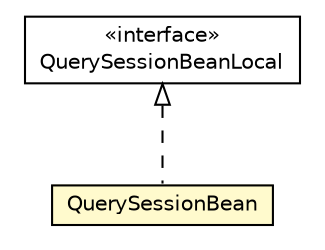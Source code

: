 #!/usr/local/bin/dot
#
# Class diagram 
# Generated by UMLGraph version R5_6-24-gf6e263 (http://www.umlgraph.org/)
#

digraph G {
	edge [fontname="Helvetica",fontsize=10,labelfontname="Helvetica",labelfontsize=10];
	node [fontname="Helvetica",fontsize=10,shape=plaintext];
	nodesep=0.25;
	ranksep=0.5;
	// org.unict.ing.pds.dhtdb.datamanager.lightBeans.QuerySessionBean
	c2016 [label=<<table title="org.unict.ing.pds.dhtdb.datamanager.lightBeans.QuerySessionBean" border="0" cellborder="1" cellspacing="0" cellpadding="2" port="p" bgcolor="lemonChiffon" href="./QuerySessionBean.html">
		<tr><td><table border="0" cellspacing="0" cellpadding="1">
<tr><td align="center" balign="center"> QuerySessionBean </td></tr>
		</table></td></tr>
		</table>>, URL="./QuerySessionBean.html", fontname="Helvetica", fontcolor="black", fontsize=10.0];
	// org.unict.ing.pds.dhtdb.datamanager.lightBeans.QuerySessionBeanLocal
	c2018 [label=<<table title="org.unict.ing.pds.dhtdb.datamanager.lightBeans.QuerySessionBeanLocal" border="0" cellborder="1" cellspacing="0" cellpadding="2" port="p" href="./QuerySessionBeanLocal.html">
		<tr><td><table border="0" cellspacing="0" cellpadding="1">
<tr><td align="center" balign="center"> &#171;interface&#187; </td></tr>
<tr><td align="center" balign="center"> QuerySessionBeanLocal </td></tr>
		</table></td></tr>
		</table>>, URL="./QuerySessionBeanLocal.html", fontname="Helvetica", fontcolor="black", fontsize=10.0];
	//org.unict.ing.pds.dhtdb.datamanager.lightBeans.QuerySessionBean implements org.unict.ing.pds.dhtdb.datamanager.lightBeans.QuerySessionBeanLocal
	c2018:p -> c2016:p [dir=back,arrowtail=empty,style=dashed];
}

